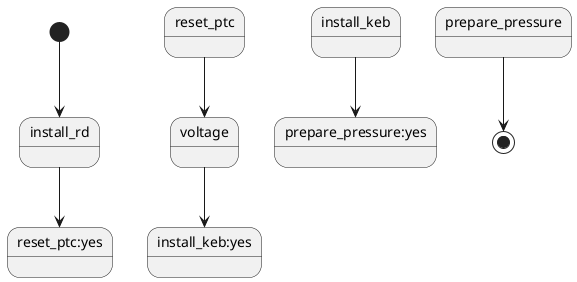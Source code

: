 @startuml
[*]-->install_rd
install_rd-->reset_ptc:yes
reset_ptc-->voltage
voltage-->install_keb:yes
install_keb-->prepare_pressure:yes
prepare_pressure-->[*]

@enduml